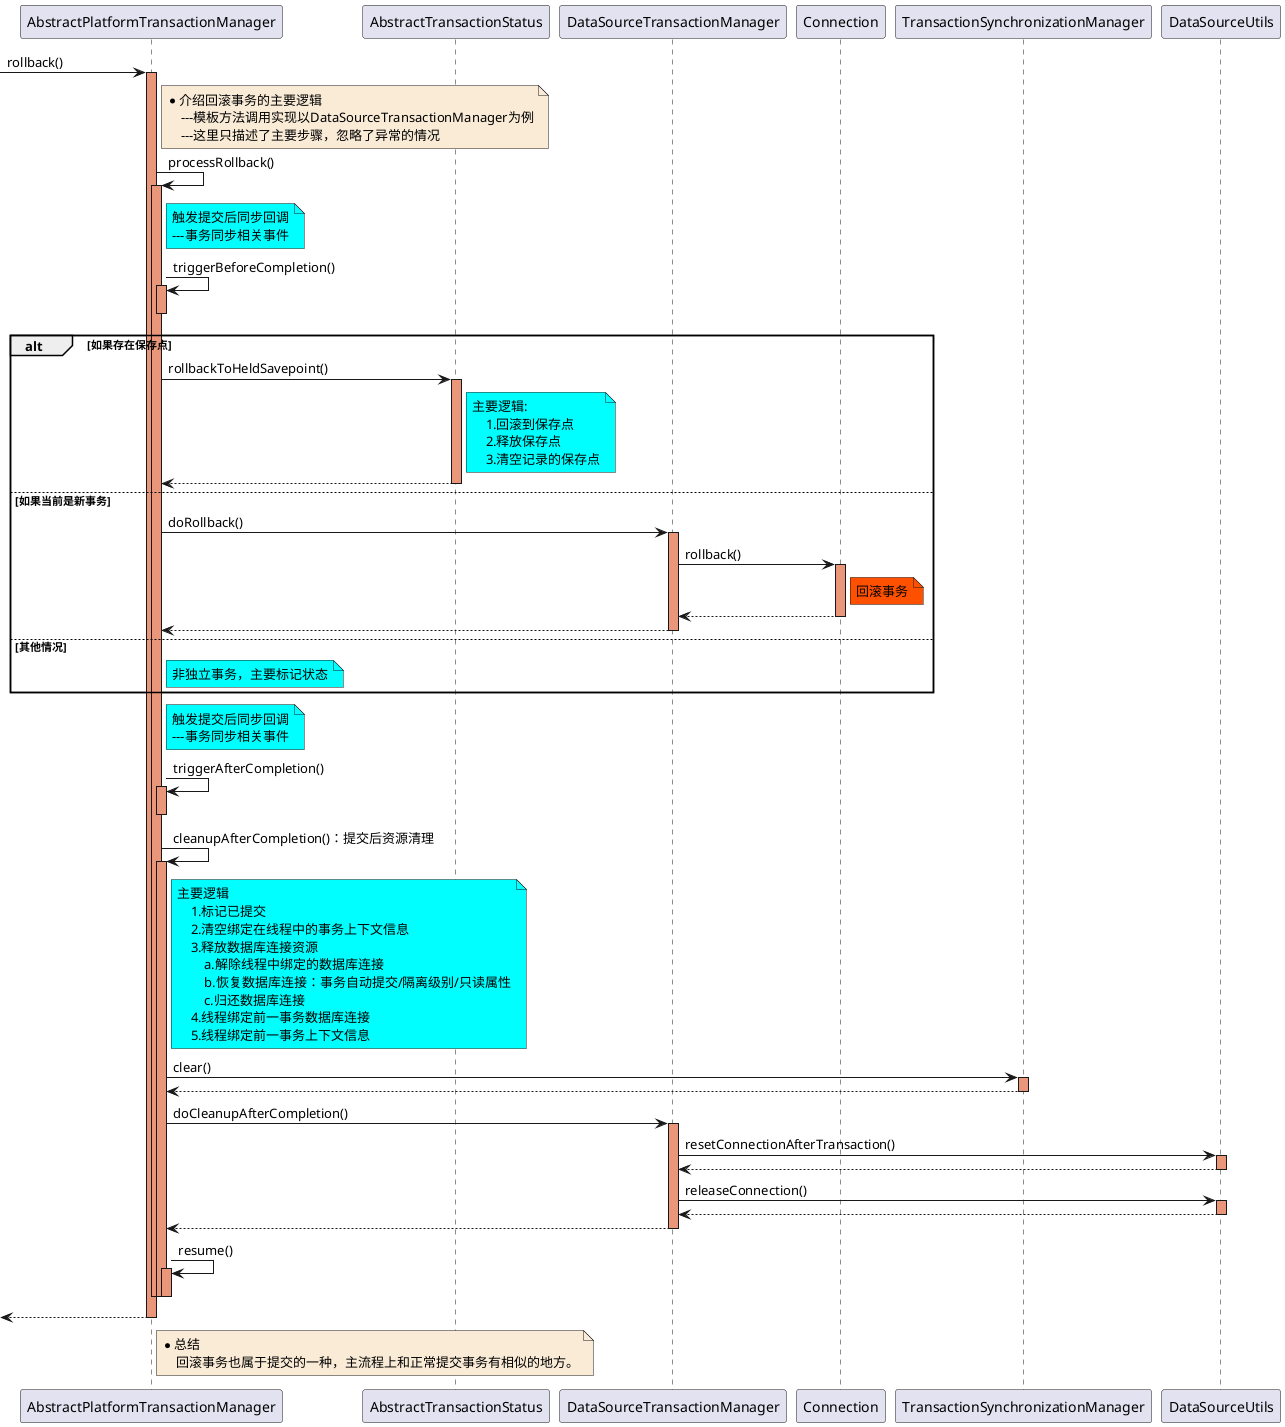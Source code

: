 @startuml
-> AbstractPlatformTransactionManager: rollback()
activate AbstractPlatformTransactionManager #DarkSalmon

    note right of AbstractPlatformTransactionManager #FAEBD7
        *介绍回滚事务的主要逻辑
            ---模板方法调用实现以DataSourceTransactionManager为例
            ---这里只描述了主要步骤，忽略了异常的情况
    end note

    AbstractPlatformTransactionManager -> AbstractPlatformTransactionManager : processRollback()
    activate AbstractPlatformTransactionManager #DarkSalmon

         note right of AbstractPlatformTransactionManager #aqua
                    触发提交后同步回调
                    ---事务同步相关事件
                end note

        AbstractPlatformTransactionManager -> AbstractPlatformTransactionManager : triggerBeforeCompletion()
        activate AbstractPlatformTransactionManager #DarkSalmon
        deactivate AbstractPlatformTransactionManager

        alt 如果存在保存点
            AbstractPlatformTransactionManager -> AbstractTransactionStatus : rollbackToHeldSavepoint()
            activate AbstractTransactionStatus #DarkSalmon
                note right of AbstractTransactionStatus #aqua
                    主要逻辑:
                        1.回滚到保存点
                        2.释放保存点
                        3.清空记录的保存点
                end note
            AbstractTransactionStatus --> AbstractPlatformTransactionManager
            deactivate AbstractTransactionStatus
        else 如果当前是新事务
            AbstractPlatformTransactionManager -> DataSourceTransactionManager : doRollback()
            activate DataSourceTransactionManager #DarkSalmon

                DataSourceTransactionManager -> Connection : rollback()
                activate Connection #DarkSalmon
                    note right of Connection #FF5000
                        回滚事务
                    end note
                Connection --> DataSourceTransactionManager
                deactivate Connection

            DataSourceTransactionManager --> AbstractPlatformTransactionManager
            deactivate DataSourceTransactionManager

        else 其他情况
            note right of AbstractPlatformTransactionManager #aqua
                非独立事务，主要标记状态
            end note

        end


        note right of AbstractPlatformTransactionManager #aqua
            触发提交后同步回调
            ---事务同步相关事件
        end note

        AbstractPlatformTransactionManager -> AbstractPlatformTransactionManager : triggerAfterCompletion()
        activate AbstractPlatformTransactionManager #DarkSalmon
        deactivate AbstractPlatformTransactionManager

        AbstractPlatformTransactionManager -> AbstractPlatformTransactionManager : cleanupAfterCompletion()：提交后资源清理
        activate AbstractPlatformTransactionManager #DarkSalmon
            note right of AbstractPlatformTransactionManager #aqua
                主要逻辑
                    1.标记已提交
                    2.清空绑定在线程中的事务上下文信息
                    3.释放数据库连接资源
                        a.解除线程中绑定的数据库连接
                        b.恢复数据库连接：事务自动提交/隔离级别/只读属性
                        c.归还数据库连接
                    4.线程绑定前一事务数据库连接
                    5.线程绑定前一事务上下文信息
            end note

            AbstractPlatformTransactionManager -> TransactionSynchronizationManager: clear()
            activate TransactionSynchronizationManager #DarkSalmon
            TransactionSynchronizationManager --> AbstractPlatformTransactionManager
            deactivate TransactionSynchronizationManager


            AbstractPlatformTransactionManager -> DataSourceTransactionManager : doCleanupAfterCompletion()
            activate DataSourceTransactionManager #DarkSalmon

                DataSourceTransactionManager -> DataSourceUtils : resetConnectionAfterTransaction()
                activate DataSourceUtils #DarkSalmon
                DataSourceUtils --> DataSourceTransactionManager
                deactivate DataSourceUtils

                DataSourceTransactionManager -> DataSourceUtils : releaseConnection()
                activate DataSourceUtils #DarkSalmon
                DataSourceUtils --> DataSourceTransactionManager
                deactivate DataSourceUtils

            DataSourceTransactionManager --> AbstractPlatformTransactionManager
            deactivate DataSourceTransactionManager

            AbstractPlatformTransactionManager -> AbstractPlatformTransactionManager : resume()
            activate AbstractPlatformTransactionManager #DarkSalmon
            deactivate AbstractPlatformTransactionManager

        deactivate AbstractPlatformTransactionManager

    deactivate AbstractPlatformTransactionManager

<-- AbstractPlatformTransactionManager
deactivate AbstractPlatformTransactionManager

note right of AbstractPlatformTransactionManager #FAEBD7
    *总结
        回滚事务也属于提交的一种，主流程上和正常提交事务有相似的地方。
end note

@enduml